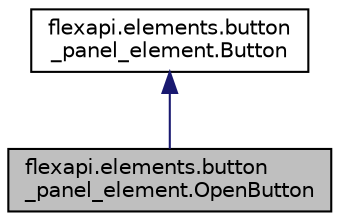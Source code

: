 digraph "flexapi.elements.button_panel_element.OpenButton"
{
  edge [fontname="Helvetica",fontsize="10",labelfontname="Helvetica",labelfontsize="10"];
  node [fontname="Helvetica",fontsize="10",shape=record];
  Node1 [label="flexapi.elements.button\l_panel_element.OpenButton",height=0.2,width=0.4,color="black", fillcolor="grey75", style="filled", fontcolor="black"];
  Node2 -> Node1 [dir="back",color="midnightblue",fontsize="10",style="solid",fontname="Helvetica"];
  Node2 [label="flexapi.elements.button\l_panel_element.Button",height=0.2,width=0.4,color="black", fillcolor="white", style="filled",URL="$classflexapi_1_1elements_1_1button__panel__element_1_1_button.html"];
}
